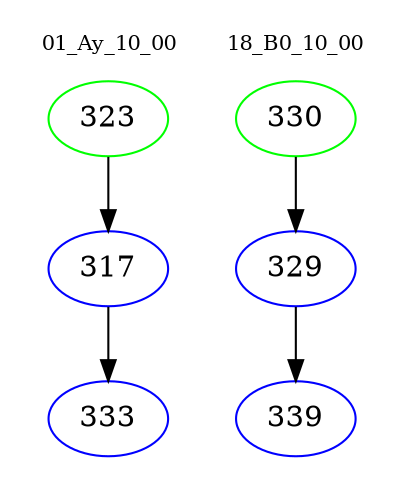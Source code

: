 digraph{
subgraph cluster_0 {
color = white
label = "01_Ay_10_00";
fontsize=10;
T0_323 [label="323", color="green"]
T0_323 -> T0_317 [color="black"]
T0_317 [label="317", color="blue"]
T0_317 -> T0_333 [color="black"]
T0_333 [label="333", color="blue"]
}
subgraph cluster_1 {
color = white
label = "18_B0_10_00";
fontsize=10;
T1_330 [label="330", color="green"]
T1_330 -> T1_329 [color="black"]
T1_329 [label="329", color="blue"]
T1_329 -> T1_339 [color="black"]
T1_339 [label="339", color="blue"]
}
}
